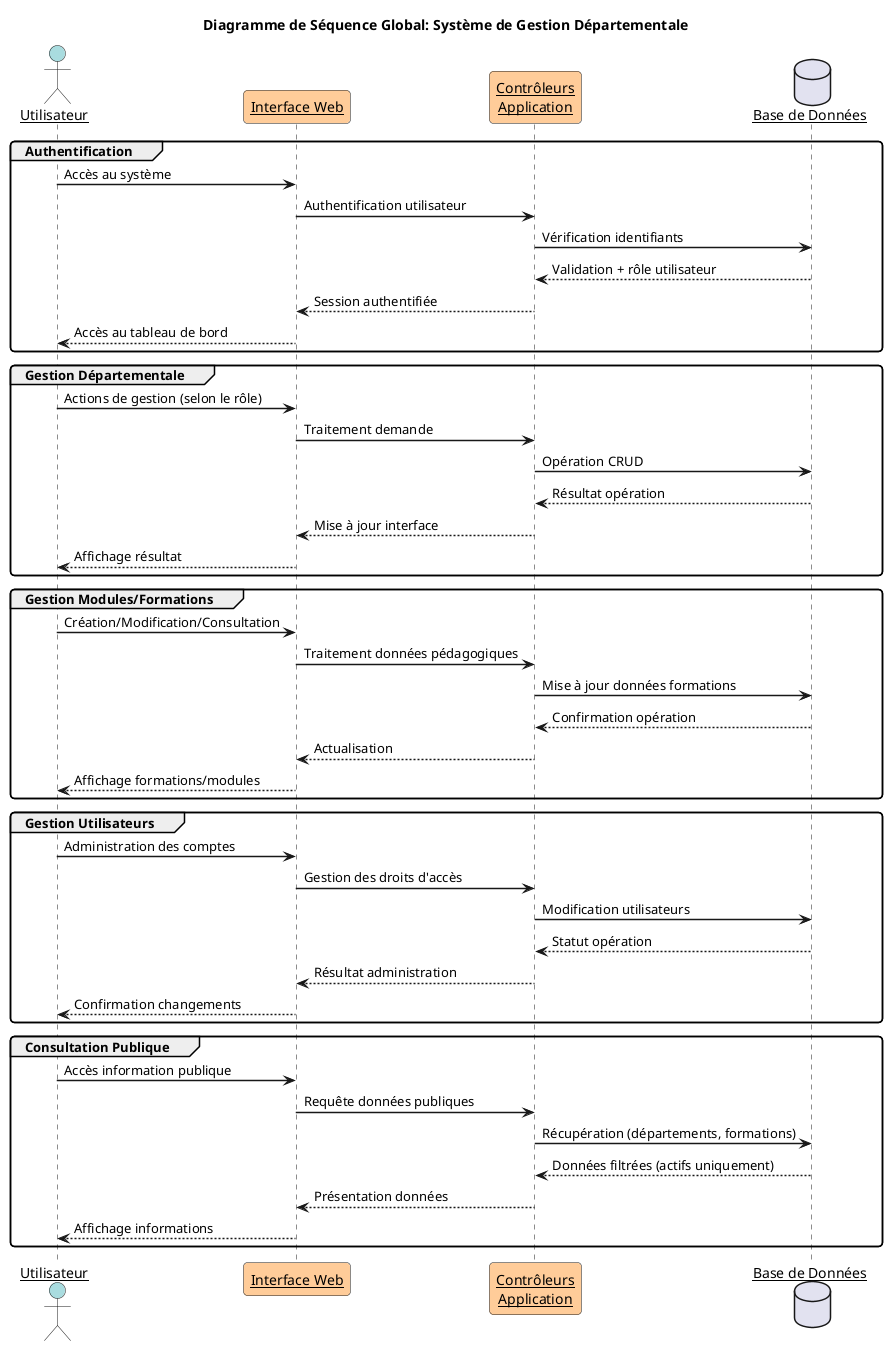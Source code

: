 @startuml Global_Sequence_Diagram

' Styling
!define ACTOR_BG_COLOR #A9DCDF
!define SYSTEM_BG_COLOR #FFCC99
!define DB_BG_COLOR #C5E0B4

skinparam backgroundColor white
skinparam handwritten false
skinparam shadowing false
skinparam sequenceArrowThickness 1.5
skinparam roundcorner 8
skinparam sequenceParticipant underline

skinparam sequence {
    ActorBackgroundColor ACTOR_BG_COLOR
    ParticipantBackgroundColor SYSTEM_BG_COLOR
    DatabaseBackgroundColor DB_BG_COLOR
}

' Actors
actor "Utilisateur" as User
participant "Interface Web" as UI
participant "Contrôleurs\nApplication" as Controllers
database "Base de Données" as DB

' Title
title Diagramme de Séquence Global: Système de Gestion Départementale

' Authentication
group Authentification
    User -> UI: Accès au système
    UI -> Controllers: Authentification utilisateur
    Controllers -> DB: Vérification identifiants
    DB --> Controllers: Validation + rôle utilisateur
    Controllers --> UI: Session authentifiée
    UI --> User: Accès au tableau de bord
end

' Department Management
group Gestion Départementale
    User -> UI: Actions de gestion (selon le rôle)
    UI -> Controllers: Traitement demande
    Controllers -> DB: Opération CRUD
    DB --> Controllers: Résultat opération
    Controllers --> UI: Mise à jour interface
    UI --> User: Affichage résultat
end

' Module & Formation Management
group Gestion Modules/Formations
    User -> UI: Création/Modification/Consultation
    UI -> Controllers: Traitement données pédagogiques
    Controllers -> DB: Mise à jour données formations
    DB --> Controllers: Confirmation opération
    Controllers --> UI: Actualisation
    UI --> User: Affichage formations/modules
end

' User Management
group Gestion Utilisateurs
    User -> UI: Administration des comptes
    UI -> Controllers: Gestion des droits d'accès
    Controllers -> DB: Modification utilisateurs
    DB --> Controllers: Statut opération
    Controllers --> UI: Résultat administration
    UI --> User: Confirmation changements
end

' Public Access
group Consultation Publique
    User -> UI: Accès information publique
    UI -> Controllers: Requête données publiques
    Controllers -> DB: Récupération (départements, formations)
    DB --> Controllers: Données filtrées (actifs uniquement)
    Controllers --> UI: Présentation données
    UI --> User: Affichage informations
end

@enduml